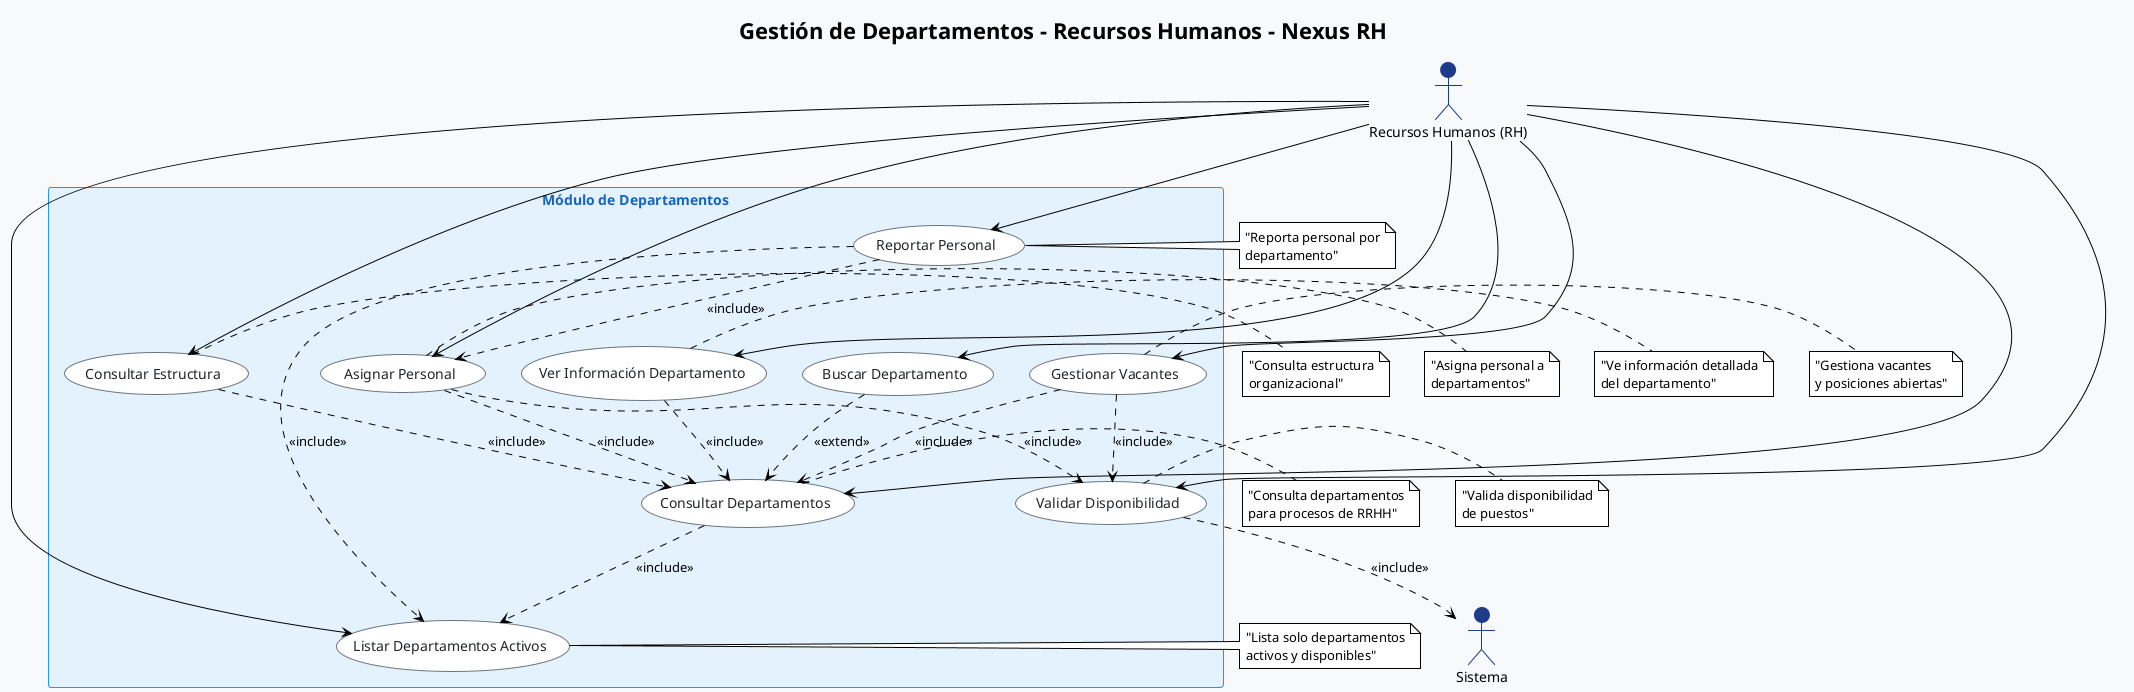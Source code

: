 @startuml "Nexus RH - Gestión de Departamentos - Recursos Humanos"
!theme plain
skinparam backgroundColor #F8F9FA
skinparam actor {
    BackgroundColor #1e3a8a
    BorderColor #1e3a8a
    FontColor #000000
}
skinparam usecase {
    BackgroundColor #FFFFFF
    BorderColor #6c757d
    FontColor #212529
}
skinparam rectangle {
    BackgroundColor #E3F2FD
    BorderColor #2196F3
    FontColor #1565C0
}

title "Gestión de Departamentos - Recursos Humanos - Nexus RH"

actor RH as "Recursos Humanos (RH)"
actor Sistema

rectangle "Módulo de Departamentos" {
    usecase "Consultar Departamentos" as UC1
    usecase "Buscar Departamento" as UC2
    usecase "Listar Departamentos Activos" as UC3
    usecase "Ver Información Departamento" as UC4
    usecase "Asignar Personal" as UC5
    usecase "Consultar Estructura" as UC6
    usecase "Validar Disponibilidad" as UC7
    usecase "Reportar Personal" as UC8
    usecase "Gestionar Vacantes" as UC9
}

' Relaciones principales de RH
RH --> UC1
RH --> UC2
RH --> UC3
RH --> UC4
RH --> UC5
RH --> UC6
RH --> UC7
RH --> UC8
RH --> UC9

' Relaciones internas
UC1 ..> UC3 : <<include>>

UC2 ..> UC1 : <<extend>>

UC4 ..> UC1 : <<include>>

UC5 ..> UC1 : <<include>>
UC5 ..> UC7 : <<include>>

UC6 ..> UC1 : <<include>>

UC7 ..> Sistema : <<include>>

UC8 ..> UC3 : <<include>>
UC8 ..> UC5 : <<include>>

UC9 ..> UC1 : <<include>>
UC9 ..> UC7 : <<include>>

' Notas explicativas
note right of UC1 : "Consulta departamentos\npara procesos de RRHH"
note right of UC3 : "Lista solo departamentos\nactivos y disponibles"
note right of UC4 : "Ve información detallada\ndel departamento"
note right of UC5 : "Asigna personal a\ndepartamentos"
note right of UC6 : "Consulta estructura\norganizacional"
note right of UC7 : "Valida disponibilidad\nde puestos"
note right of UC8 : "Reporta personal por\ndepartamento"
note right of UC9 : "Gestiona vacantes\ny posiciones abiertas"

@enduml 